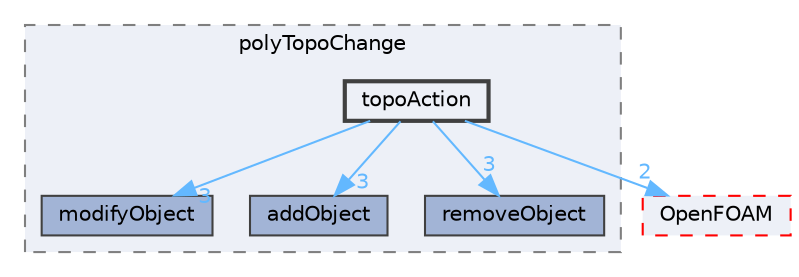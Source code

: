 digraph "src/meshTools/polyTopoChange/topoAction"
{
 // LATEX_PDF_SIZE
  bgcolor="transparent";
  edge [fontname=Helvetica,fontsize=10,labelfontname=Helvetica,labelfontsize=10];
  node [fontname=Helvetica,fontsize=10,shape=box,height=0.2,width=0.4];
  compound=true
  subgraph clusterdir_c389f6a60c7943062c7641a3b8faf6d0 {
    graph [ bgcolor="#edf0f7", pencolor="grey50", label="polyTopoChange", fontname=Helvetica,fontsize=10 style="filled,dashed", URL="dir_c389f6a60c7943062c7641a3b8faf6d0.html",tooltip=""]
  dir_34f097c66d70afc698a5066277825a88 [label="modifyObject", fillcolor="#a2b4d6", color="grey25", style="filled", URL="dir_34f097c66d70afc698a5066277825a88.html",tooltip=""];
  dir_d60f334f04b4de4c8f8460c61deab33b [label="addObject", fillcolor="#a2b4d6", color="grey25", style="filled", URL="dir_d60f334f04b4de4c8f8460c61deab33b.html",tooltip=""];
  dir_8448cd87fd942d82b44ff209b9aee395 [label="removeObject", fillcolor="#a2b4d6", color="grey25", style="filled", URL="dir_8448cd87fd942d82b44ff209b9aee395.html",tooltip=""];
  dir_5c1d2e081e50ec792648faf9c1c563f2 [label="topoAction", fillcolor="#edf0f7", color="grey25", style="filled,bold", URL="dir_5c1d2e081e50ec792648faf9c1c563f2.html",tooltip=""];
  }
  dir_c5473ff19b20e6ec4dfe5c310b3778a8 [label="OpenFOAM", fillcolor="#edf0f7", color="red", style="filled,dashed", URL="dir_c5473ff19b20e6ec4dfe5c310b3778a8.html",tooltip=""];
  dir_5c1d2e081e50ec792648faf9c1c563f2->dir_34f097c66d70afc698a5066277825a88 [headlabel="3", labeldistance=1.5 headhref="dir_004069_002423.html" href="dir_004069_002423.html" color="steelblue1" fontcolor="steelblue1"];
  dir_5c1d2e081e50ec792648faf9c1c563f2->dir_8448cd87fd942d82b44ff209b9aee395 [headlabel="3", labeldistance=1.5 headhref="dir_004069_003318.html" href="dir_004069_003318.html" color="steelblue1" fontcolor="steelblue1"];
  dir_5c1d2e081e50ec792648faf9c1c563f2->dir_c5473ff19b20e6ec4dfe5c310b3778a8 [headlabel="2", labeldistance=1.5 headhref="dir_004069_002695.html" href="dir_004069_002695.html" color="steelblue1" fontcolor="steelblue1"];
  dir_5c1d2e081e50ec792648faf9c1c563f2->dir_d60f334f04b4de4c8f8460c61deab33b [headlabel="3", labeldistance=1.5 headhref="dir_004069_000026.html" href="dir_004069_000026.html" color="steelblue1" fontcolor="steelblue1"];
}
